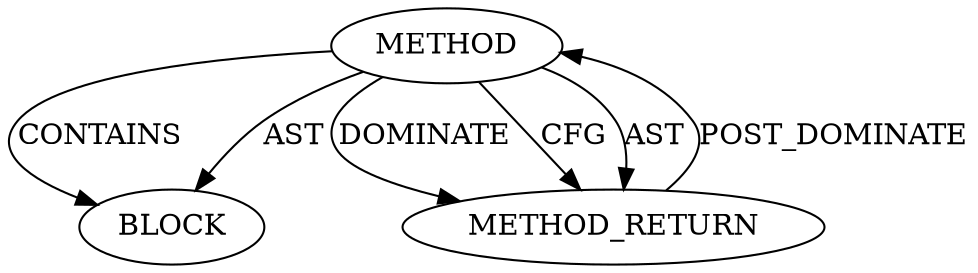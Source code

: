 digraph {
  12660 [label=METHOD AST_PARENT_TYPE="NAMESPACE_BLOCK" AST_PARENT_FULL_NAME="<global>" ORDER=0 CODE="<empty>" FULL_NAME="messenger_v2.c:64:64:OUT_S_QUEUE_DATA:0" LINE_NUMBER=64 IS_EXTERNAL=true LINE_NUMBER_END=64 FILENAME="messenger_v2.c" SIGNATURE="" NAME="OUT_S_QUEUE_DATA"]
  12661 [label=BLOCK ORDER=1 ARGUMENT_INDEX=1 CODE="<empty>" TYPE_FULL_NAME="ANY"]
  12662 [label=METHOD_RETURN ORDER=2 CODE="RET" TYPE_FULL_NAME="ANY" EVALUATION_STRATEGY="BY_VALUE"]
  12660 -> 12662 [label=DOMINATE ]
  12660 -> 12662 [label=CFG ]
  12660 -> 12661 [label=CONTAINS ]
  12660 -> 12662 [label=AST ]
  12660 -> 12661 [label=AST ]
  12662 -> 12660 [label=POST_DOMINATE ]
}
